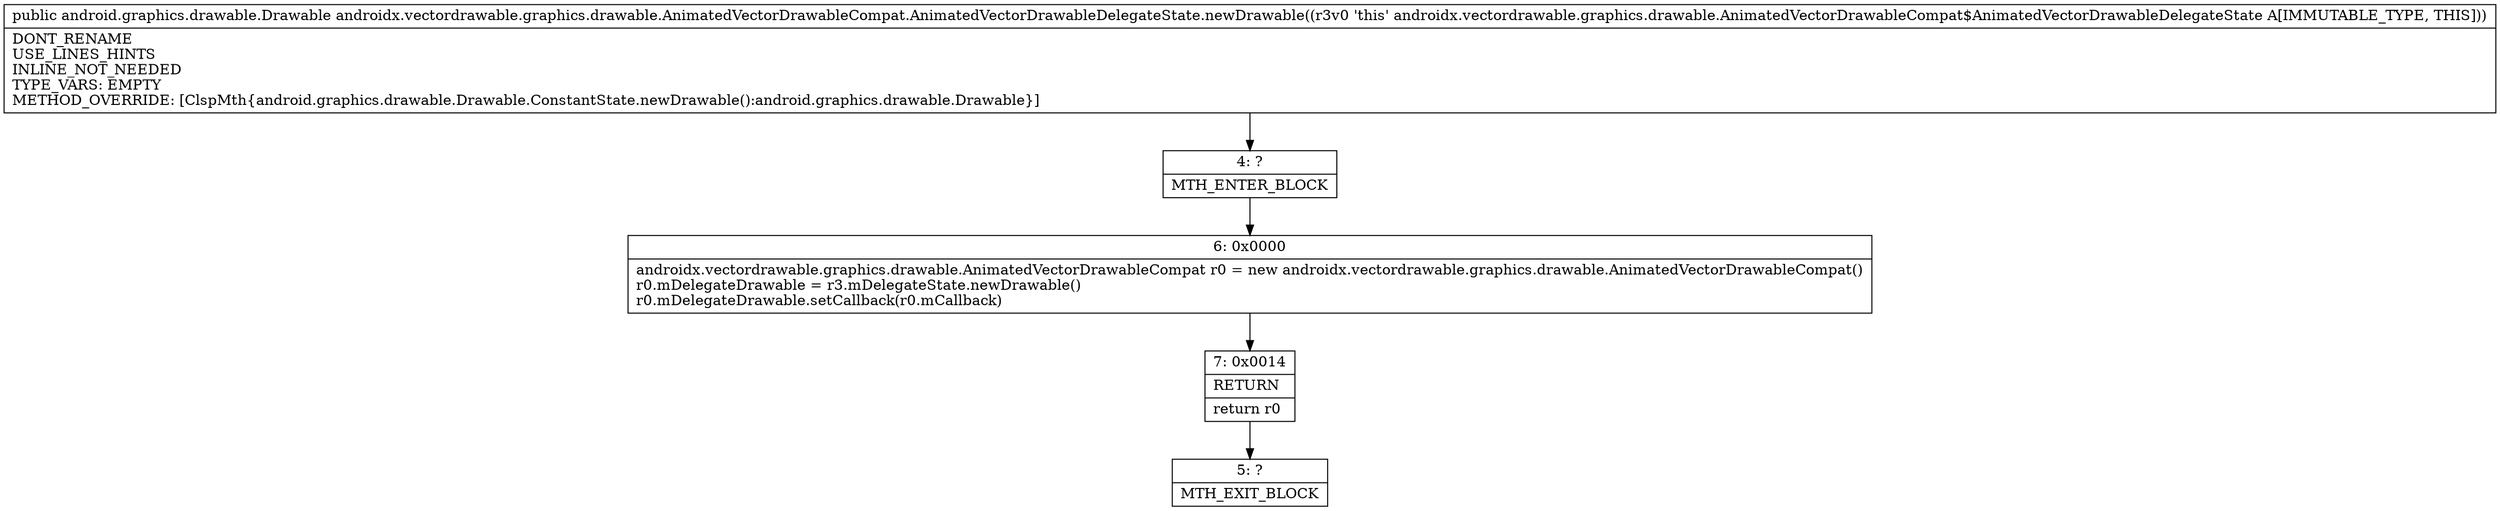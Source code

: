 digraph "CFG forandroidx.vectordrawable.graphics.drawable.AnimatedVectorDrawableCompat.AnimatedVectorDrawableDelegateState.newDrawable()Landroid\/graphics\/drawable\/Drawable;" {
Node_4 [shape=record,label="{4\:\ ?|MTH_ENTER_BLOCK\l}"];
Node_6 [shape=record,label="{6\:\ 0x0000|androidx.vectordrawable.graphics.drawable.AnimatedVectorDrawableCompat r0 = new androidx.vectordrawable.graphics.drawable.AnimatedVectorDrawableCompat()\lr0.mDelegateDrawable = r3.mDelegateState.newDrawable()\lr0.mDelegateDrawable.setCallback(r0.mCallback)\l}"];
Node_7 [shape=record,label="{7\:\ 0x0014|RETURN\l|return r0\l}"];
Node_5 [shape=record,label="{5\:\ ?|MTH_EXIT_BLOCK\l}"];
MethodNode[shape=record,label="{public android.graphics.drawable.Drawable androidx.vectordrawable.graphics.drawable.AnimatedVectorDrawableCompat.AnimatedVectorDrawableDelegateState.newDrawable((r3v0 'this' androidx.vectordrawable.graphics.drawable.AnimatedVectorDrawableCompat$AnimatedVectorDrawableDelegateState A[IMMUTABLE_TYPE, THIS]))  | DONT_RENAME\lUSE_LINES_HINTS\lINLINE_NOT_NEEDED\lTYPE_VARS: EMPTY\lMETHOD_OVERRIDE: [ClspMth\{android.graphics.drawable.Drawable.ConstantState.newDrawable():android.graphics.drawable.Drawable\}]\l}"];
MethodNode -> Node_4;Node_4 -> Node_6;
Node_6 -> Node_7;
Node_7 -> Node_5;
}

